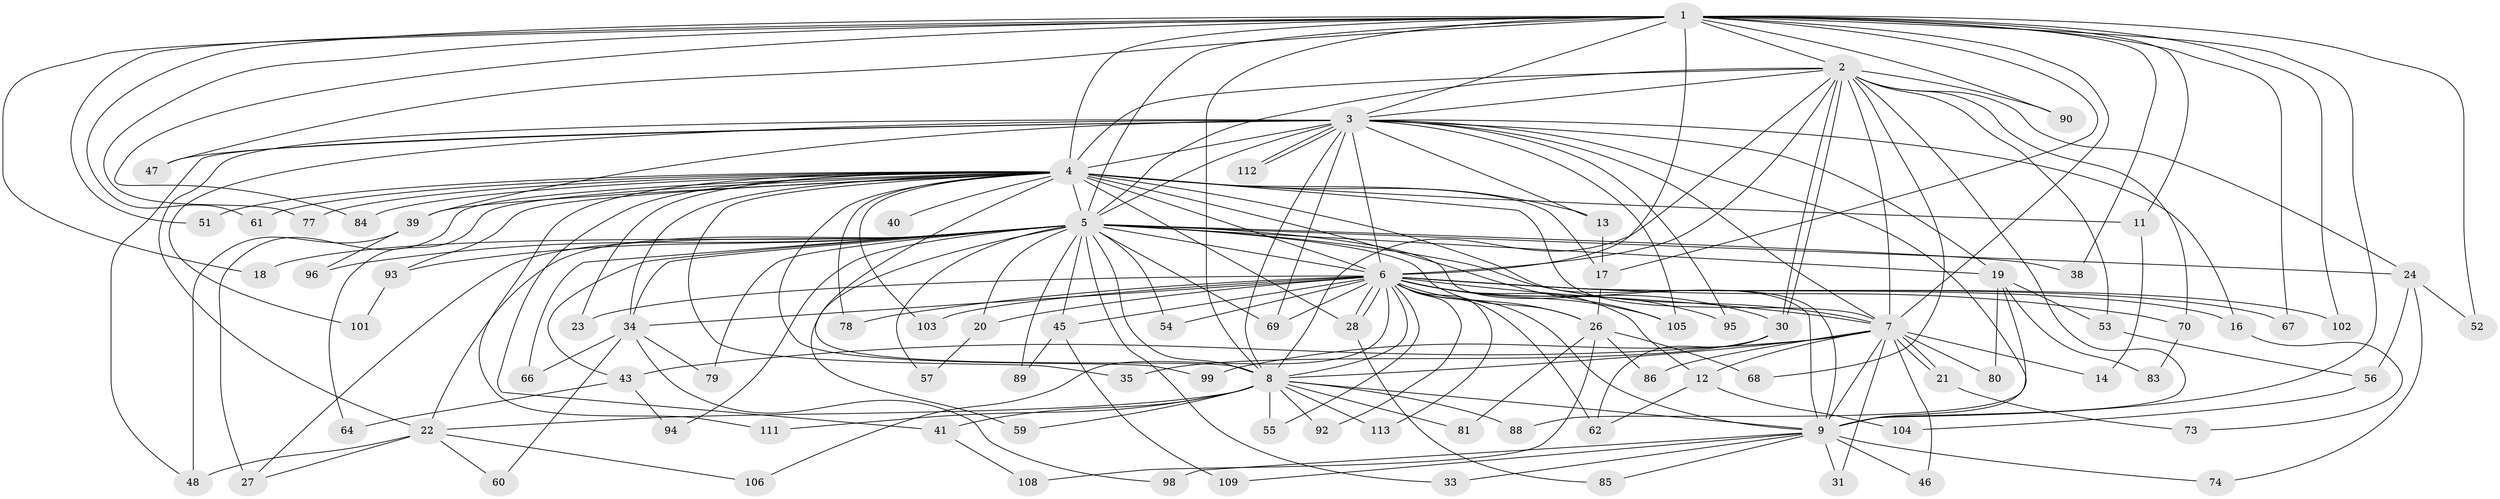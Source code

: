 // original degree distribution, {24: 0.008771929824561403, 17: 0.008771929824561403, 26: 0.008771929824561403, 21: 0.017543859649122806, 30: 0.008771929824561403, 37: 0.008771929824561403, 20: 0.008771929824561403, 18: 0.008771929824561403, 16: 0.008771929824561403, 4: 0.07894736842105263, 5: 0.02631578947368421, 2: 0.6140350877192983, 3: 0.14912280701754385, 7: 0.017543859649122806, 8: 0.008771929824561403, 6: 0.017543859649122806}
// Generated by graph-tools (version 1.1) at 2025/11/02/27/25 16:11:02]
// undirected, 88 vertices, 204 edges
graph export_dot {
graph [start="1"]
  node [color=gray90,style=filled];
  1 [super="+82"];
  2 [super="+87"];
  3 [super="+15"];
  4 [super="+10"];
  5 [super="+42"];
  6 [super="+75"];
  7 [super="+32"];
  8 [super="+36"];
  9 [super="+37"];
  11 [super="+100"];
  12 [super="+97"];
  13;
  14;
  16;
  17 [super="+44"];
  18;
  19 [super="+63"];
  20;
  21;
  22 [super="+76"];
  23;
  24 [super="+25"];
  26 [super="+65"];
  27 [super="+72"];
  28 [super="+29"];
  30 [super="+50"];
  31;
  33;
  34 [super="+49"];
  35;
  38;
  39 [super="+58"];
  40;
  41;
  43;
  45;
  46;
  47;
  48;
  51;
  52;
  53;
  54;
  55 [super="+71"];
  56 [super="+110"];
  57;
  59;
  60;
  61;
  62 [super="+107"];
  64;
  66;
  67;
  68;
  69 [super="+91"];
  70;
  73;
  74;
  77;
  78;
  79;
  80;
  81;
  83;
  84;
  85;
  86;
  88;
  89;
  90;
  92;
  93;
  94;
  95;
  96;
  98;
  99;
  101;
  102;
  103;
  104;
  105 [super="+114"];
  106;
  108;
  109;
  111;
  112;
  113;
  1 -- 2;
  1 -- 3;
  1 -- 4 [weight=2];
  1 -- 5;
  1 -- 6 [weight=2];
  1 -- 7;
  1 -- 8;
  1 -- 9;
  1 -- 11 [weight=2];
  1 -- 18;
  1 -- 38;
  1 -- 47;
  1 -- 51;
  1 -- 52;
  1 -- 61;
  1 -- 67;
  1 -- 77;
  1 -- 84;
  1 -- 90;
  1 -- 102;
  1 -- 17;
  2 -- 3;
  2 -- 4 [weight=2];
  2 -- 5 [weight=2];
  2 -- 6;
  2 -- 7;
  2 -- 8;
  2 -- 9 [weight=2];
  2 -- 24;
  2 -- 30;
  2 -- 30;
  2 -- 53;
  2 -- 68;
  2 -- 70;
  2 -- 90;
  3 -- 4 [weight=2];
  3 -- 5;
  3 -- 6 [weight=2];
  3 -- 7;
  3 -- 8;
  3 -- 9;
  3 -- 13 [weight=2];
  3 -- 16;
  3 -- 19 [weight=2];
  3 -- 22 [weight=2];
  3 -- 39;
  3 -- 47;
  3 -- 48;
  3 -- 69;
  3 -- 95;
  3 -- 101;
  3 -- 105;
  3 -- 112;
  3 -- 112;
  4 -- 5 [weight=2];
  4 -- 6 [weight=2];
  4 -- 7 [weight=3];
  4 -- 8 [weight=2];
  4 -- 9 [weight=2];
  4 -- 11;
  4 -- 13;
  4 -- 17;
  4 -- 23;
  4 -- 27;
  4 -- 35;
  4 -- 39;
  4 -- 41;
  4 -- 51;
  4 -- 61;
  4 -- 77;
  4 -- 93;
  4 -- 64;
  4 -- 78;
  4 -- 84;
  4 -- 34;
  4 -- 99;
  4 -- 103;
  4 -- 40;
  4 -- 111;
  4 -- 105;
  4 -- 28;
  5 -- 6 [weight=2];
  5 -- 7;
  5 -- 8;
  5 -- 9;
  5 -- 18;
  5 -- 19;
  5 -- 20;
  5 -- 22;
  5 -- 24 [weight=2];
  5 -- 26;
  5 -- 33;
  5 -- 34;
  5 -- 38;
  5 -- 43;
  5 -- 45;
  5 -- 59;
  5 -- 66;
  5 -- 79;
  5 -- 89;
  5 -- 93;
  5 -- 94;
  5 -- 96;
  5 -- 54;
  5 -- 57;
  5 -- 69;
  5 -- 27;
  6 -- 7;
  6 -- 8;
  6 -- 9;
  6 -- 12 [weight=2];
  6 -- 16;
  6 -- 20;
  6 -- 23;
  6 -- 28;
  6 -- 28;
  6 -- 45;
  6 -- 54;
  6 -- 55;
  6 -- 62;
  6 -- 67;
  6 -- 69;
  6 -- 70;
  6 -- 78;
  6 -- 92;
  6 -- 95;
  6 -- 102;
  6 -- 103;
  6 -- 105;
  6 -- 106;
  6 -- 113;
  6 -- 26;
  6 -- 30;
  6 -- 34;
  7 -- 8;
  7 -- 9;
  7 -- 12;
  7 -- 14;
  7 -- 21;
  7 -- 21;
  7 -- 31;
  7 -- 43;
  7 -- 46;
  7 -- 80;
  7 -- 86;
  7 -- 99;
  8 -- 9;
  8 -- 41;
  8 -- 55 [weight=2];
  8 -- 59;
  8 -- 81;
  8 -- 88;
  8 -- 92;
  8 -- 111;
  8 -- 113;
  8 -- 22;
  9 -- 31;
  9 -- 33;
  9 -- 46;
  9 -- 85;
  9 -- 98;
  9 -- 109;
  9 -- 74;
  11 -- 14;
  12 -- 62;
  12 -- 104;
  13 -- 17;
  16 -- 73;
  17 -- 26;
  19 -- 53;
  19 -- 80;
  19 -- 83;
  19 -- 88;
  20 -- 57;
  21 -- 73;
  22 -- 27;
  22 -- 48;
  22 -- 60;
  22 -- 106;
  24 -- 52;
  24 -- 74;
  24 -- 56 [weight=2];
  26 -- 81;
  26 -- 86;
  26 -- 108;
  26 -- 68;
  28 -- 85;
  30 -- 35;
  30 -- 62;
  34 -- 60;
  34 -- 66;
  34 -- 79;
  34 -- 98;
  39 -- 96;
  39 -- 48;
  41 -- 108;
  43 -- 64;
  43 -- 94;
  45 -- 89;
  45 -- 109;
  53 -- 56;
  56 -- 104;
  70 -- 83;
  93 -- 101;
}
